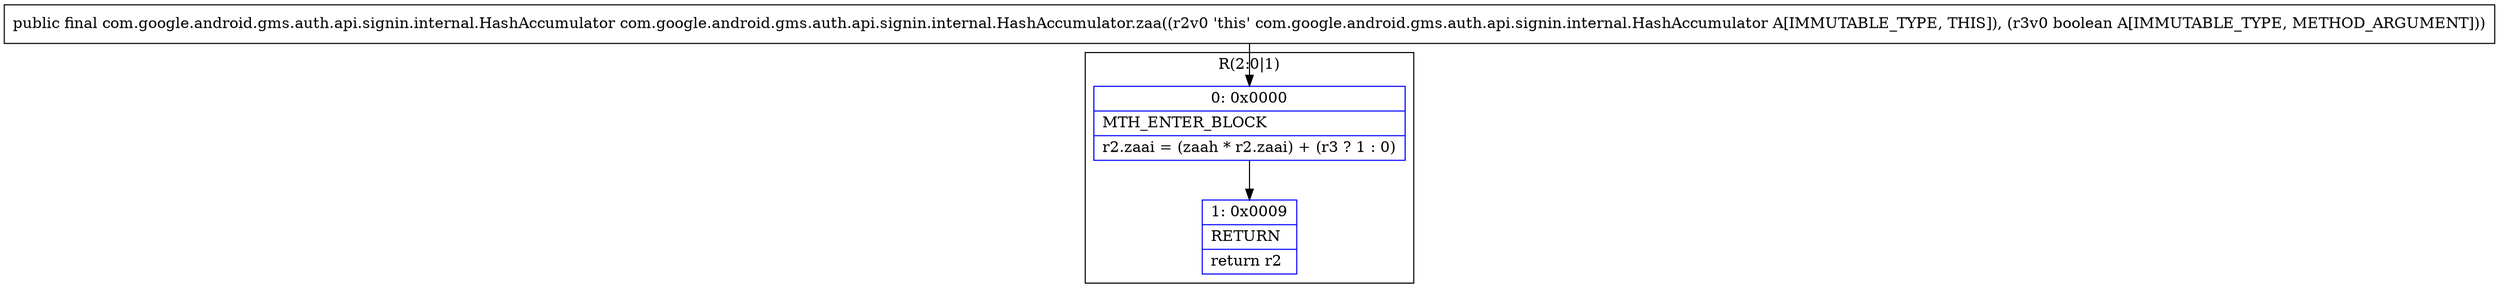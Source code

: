 digraph "CFG forcom.google.android.gms.auth.api.signin.internal.HashAccumulator.zaa(Z)Lcom\/google\/android\/gms\/auth\/api\/signin\/internal\/HashAccumulator;" {
subgraph cluster_Region_1651370067 {
label = "R(2:0|1)";
node [shape=record,color=blue];
Node_0 [shape=record,label="{0\:\ 0x0000|MTH_ENTER_BLOCK\l|r2.zaai = (zaah * r2.zaai) + (r3 ? 1 : 0)\l}"];
Node_1 [shape=record,label="{1\:\ 0x0009|RETURN\l|return r2\l}"];
}
MethodNode[shape=record,label="{public final com.google.android.gms.auth.api.signin.internal.HashAccumulator com.google.android.gms.auth.api.signin.internal.HashAccumulator.zaa((r2v0 'this' com.google.android.gms.auth.api.signin.internal.HashAccumulator A[IMMUTABLE_TYPE, THIS]), (r3v0 boolean A[IMMUTABLE_TYPE, METHOD_ARGUMENT])) }"];
MethodNode -> Node_0;
Node_0 -> Node_1;
}

